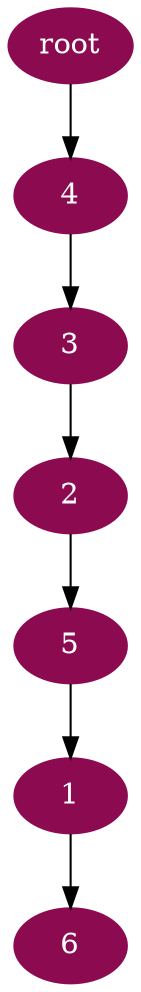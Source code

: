 digraph G {
node [color=deeppink4, style=filled, fontcolor=white];
5 -> 1;
3 -> 2;
4 -> 3;
"root" -> 4;
2 -> 5;
1 -> 6;
}
